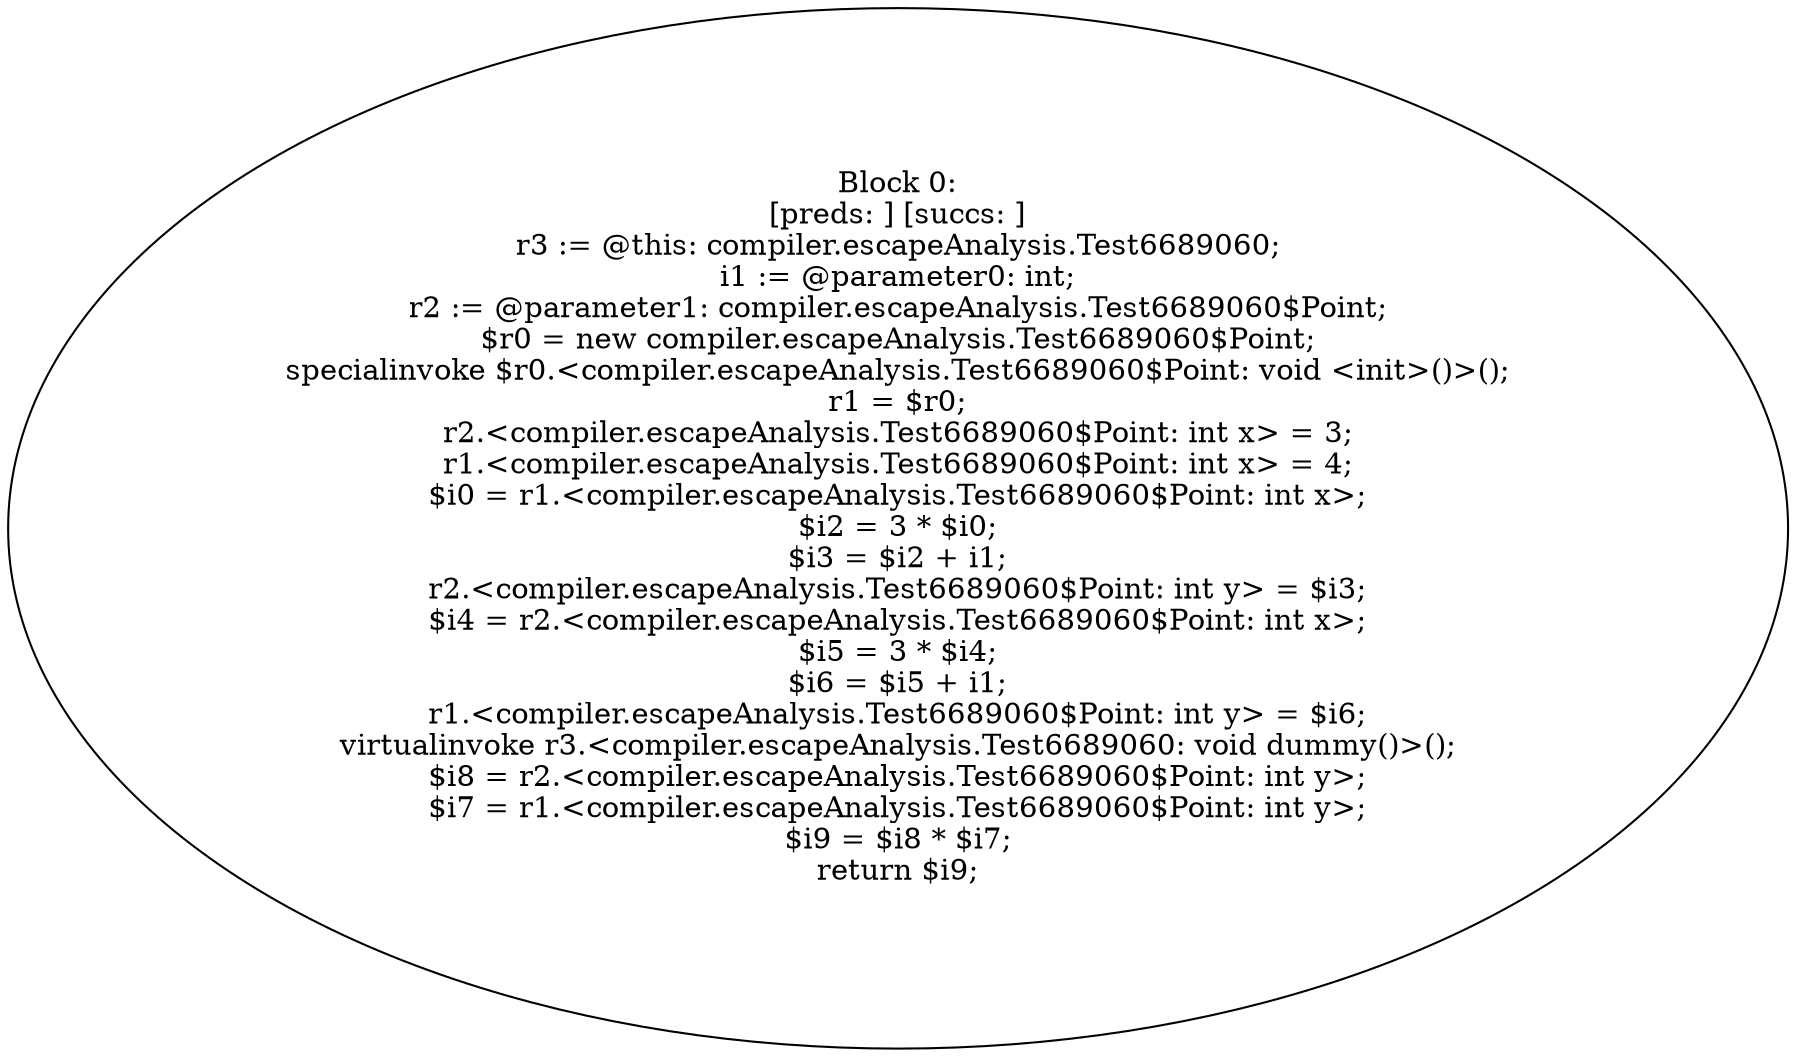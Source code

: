 digraph "unitGraph" {
    "Block 0:
[preds: ] [succs: ]
r3 := @this: compiler.escapeAnalysis.Test6689060;
i1 := @parameter0: int;
r2 := @parameter1: compiler.escapeAnalysis.Test6689060$Point;
$r0 = new compiler.escapeAnalysis.Test6689060$Point;
specialinvoke $r0.<compiler.escapeAnalysis.Test6689060$Point: void <init>()>();
r1 = $r0;
r2.<compiler.escapeAnalysis.Test6689060$Point: int x> = 3;
r1.<compiler.escapeAnalysis.Test6689060$Point: int x> = 4;
$i0 = r1.<compiler.escapeAnalysis.Test6689060$Point: int x>;
$i2 = 3 * $i0;
$i3 = $i2 + i1;
r2.<compiler.escapeAnalysis.Test6689060$Point: int y> = $i3;
$i4 = r2.<compiler.escapeAnalysis.Test6689060$Point: int x>;
$i5 = 3 * $i4;
$i6 = $i5 + i1;
r1.<compiler.escapeAnalysis.Test6689060$Point: int y> = $i6;
virtualinvoke r3.<compiler.escapeAnalysis.Test6689060: void dummy()>();
$i8 = r2.<compiler.escapeAnalysis.Test6689060$Point: int y>;
$i7 = r1.<compiler.escapeAnalysis.Test6689060$Point: int y>;
$i9 = $i8 * $i7;
return $i9;
"
}
